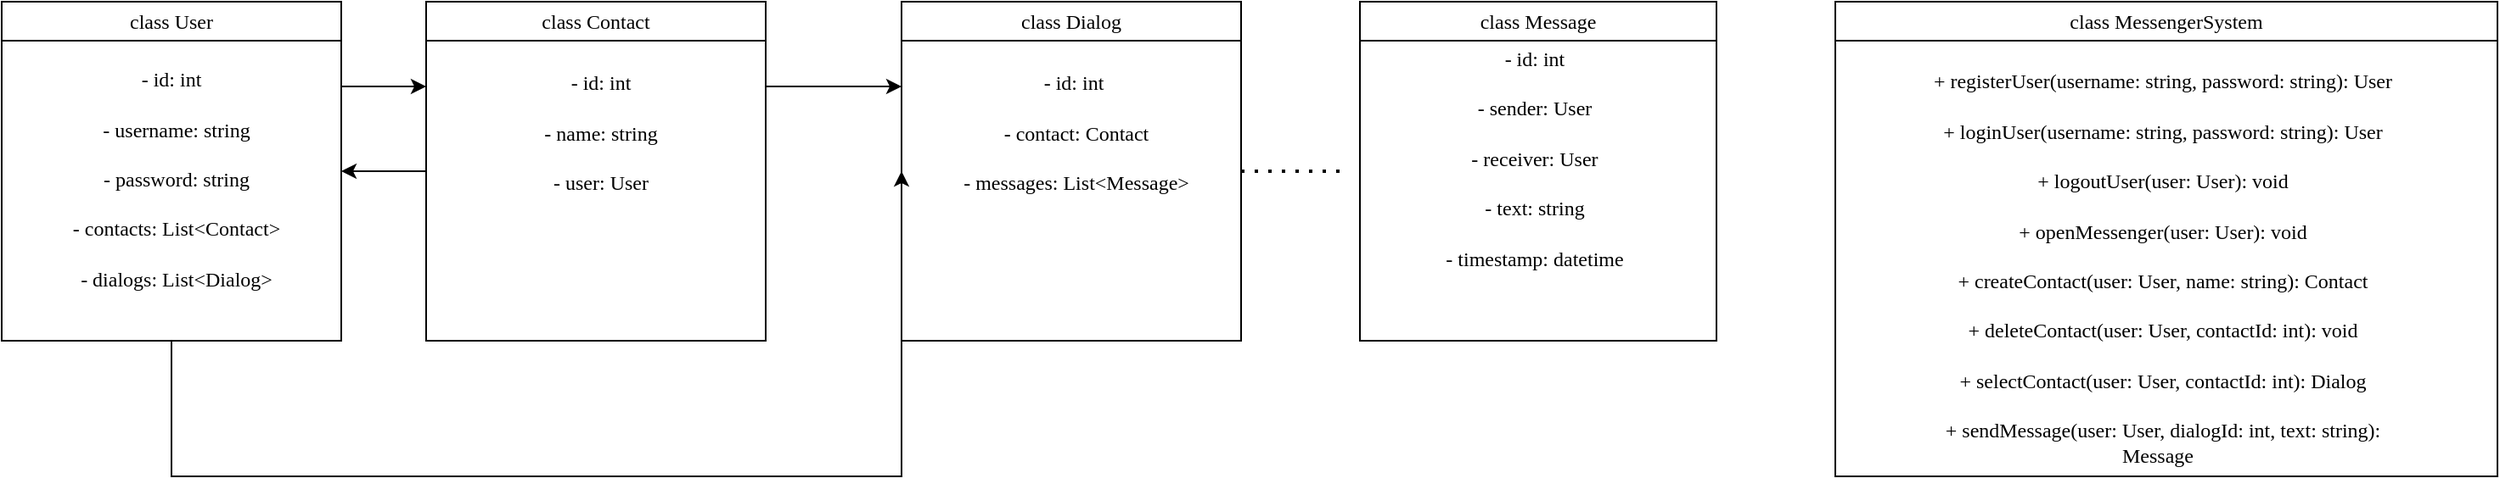 <mxfile version="21.8.0" type="device">
  <diagram name="Страница — 1" id="es6OlIwHIMZEg5LJuYgK">
    <mxGraphModel dx="2927" dy="1641" grid="1" gridSize="10" guides="1" tooltips="1" connect="1" arrows="1" fold="1" page="1" pageScale="1" pageWidth="827" pageHeight="1169" math="0" shadow="0">
      <root>
        <mxCell id="0" />
        <mxCell id="1" parent="0" />
        <mxCell id="F1KoK4S_JvJ648A_gAO2-11" style="edgeStyle=orthogonalEdgeStyle;rounded=0;orthogonalLoop=1;jettySize=auto;html=1;exitX=1;exitY=0.25;exitDx=0;exitDy=0;entryX=0;entryY=0.25;entryDx=0;entryDy=0;" edge="1" parent="1" source="F1KoK4S_JvJ648A_gAO2-1" target="F1KoK4S_JvJ648A_gAO2-2">
          <mxGeometry relative="1" as="geometry" />
        </mxCell>
        <mxCell id="F1KoK4S_JvJ648A_gAO2-13" style="edgeStyle=orthogonalEdgeStyle;rounded=0;orthogonalLoop=1;jettySize=auto;html=1;entryX=0;entryY=0.5;entryDx=0;entryDy=0;" edge="1" parent="1" source="F1KoK4S_JvJ648A_gAO2-1" target="F1KoK4S_JvJ648A_gAO2-3">
          <mxGeometry relative="1" as="geometry">
            <Array as="points">
              <mxPoint x="170" y="640" />
              <mxPoint x="600" y="640" />
            </Array>
          </mxGeometry>
        </mxCell>
        <mxCell id="F1KoK4S_JvJ648A_gAO2-1" value="&lt;p style=&quot;margin: 0px; font-style: normal; font-variant-caps: normal; font-weight: normal; font-stretch: normal; line-height: normal; font-family: &amp;quot;.AppleSystemUIFontMonospaced&amp;quot;; font-size-adjust: none; font-kerning: auto; font-variant-alternates: normal; font-variant-ligatures: normal; font-variant-numeric: normal; font-variant-east-asian: normal; font-variant-position: normal; font-feature-settings: normal; font-optical-sizing: auto; font-variation-settings: normal;&quot;&gt;class User&lt;/p&gt;" style="swimlane;whiteSpace=wrap;html=1;" vertex="1" parent="1">
          <mxGeometry x="70" y="360" width="200" height="200" as="geometry" />
        </mxCell>
        <mxCell id="F1KoK4S_JvJ648A_gAO2-6" value="&lt;p style=&quot;margin: 0px; font-style: normal; font-variant-caps: normal; font-stretch: normal; line-height: normal; font-family: &amp;quot;.AppleSystemUIFontMonospaced&amp;quot;; font-size-adjust: none; font-kerning: auto; font-variant-alternates: normal; font-variant-ligatures: normal; font-variant-numeric: normal; font-variant-east-asian: normal; font-variant-position: normal; font-feature-settings: normal; font-optical-sizing: auto; font-variation-settings: normal;&quot;&gt;- id: int&lt;/p&gt;&lt;br/&gt;&lt;p style=&quot;margin: 0px; font-style: normal; font-variant-caps: normal; font-stretch: normal; line-height: normal; font-family: &amp;quot;.AppleSystemUIFontMonospaced&amp;quot;; font-size-adjust: none; font-kerning: auto; font-variant-alternates: normal; font-variant-ligatures: normal; font-variant-numeric: normal; font-variant-east-asian: normal; font-variant-position: normal; font-feature-settings: normal; font-optical-sizing: auto; font-variation-settings: normal;&quot;&gt;&amp;nbsp; - username: string&lt;/p&gt;&lt;br/&gt;&lt;p style=&quot;margin: 0px; font-style: normal; font-variant-caps: normal; font-stretch: normal; line-height: normal; font-family: &amp;quot;.AppleSystemUIFontMonospaced&amp;quot;; font-size-adjust: none; font-kerning: auto; font-variant-alternates: normal; font-variant-ligatures: normal; font-variant-numeric: normal; font-variant-east-asian: normal; font-variant-position: normal; font-feature-settings: normal; font-optical-sizing: auto; font-variation-settings: normal;&quot;&gt;&amp;nbsp; - password: string&lt;/p&gt;&lt;br/&gt;&lt;p style=&quot;margin: 0px; font-style: normal; font-variant-caps: normal; font-stretch: normal; line-height: normal; font-family: &amp;quot;.AppleSystemUIFontMonospaced&amp;quot;; font-size-adjust: none; font-kerning: auto; font-variant-alternates: normal; font-variant-ligatures: normal; font-variant-numeric: normal; font-variant-east-asian: normal; font-variant-position: normal; font-feature-settings: normal; font-optical-sizing: auto; font-variation-settings: normal;&quot;&gt;&amp;nbsp; - contacts: List&amp;lt;Contact&amp;gt;&lt;/p&gt;&lt;br/&gt;&lt;p style=&quot;margin: 0px; font-style: normal; font-variant-caps: normal; font-stretch: normal; line-height: normal; font-family: &amp;quot;.AppleSystemUIFontMonospaced&amp;quot;; font-size-adjust: none; font-kerning: auto; font-variant-alternates: normal; font-variant-ligatures: normal; font-variant-numeric: normal; font-variant-east-asian: normal; font-variant-position: normal; font-feature-settings: normal; font-optical-sizing: auto; font-variation-settings: normal;&quot;&gt;&amp;nbsp; - dialogs: List&amp;lt;Dialog&amp;gt;&lt;/p&gt;" style="text;html=1;strokeColor=none;fillColor=none;align=center;verticalAlign=middle;whiteSpace=wrap;rounded=0;" vertex="1" parent="F1KoK4S_JvJ648A_gAO2-1">
          <mxGeometry x="30" y="90" width="140" height="30" as="geometry" />
        </mxCell>
        <mxCell id="F1KoK4S_JvJ648A_gAO2-12" style="edgeStyle=orthogonalEdgeStyle;rounded=0;orthogonalLoop=1;jettySize=auto;html=1;exitX=1;exitY=0.25;exitDx=0;exitDy=0;entryX=0;entryY=0.25;entryDx=0;entryDy=0;" edge="1" parent="1" source="F1KoK4S_JvJ648A_gAO2-2" target="F1KoK4S_JvJ648A_gAO2-3">
          <mxGeometry relative="1" as="geometry" />
        </mxCell>
        <mxCell id="F1KoK4S_JvJ648A_gAO2-15" style="edgeStyle=orthogonalEdgeStyle;rounded=0;orthogonalLoop=1;jettySize=auto;html=1;exitX=0;exitY=0.5;exitDx=0;exitDy=0;" edge="1" parent="1" source="F1KoK4S_JvJ648A_gAO2-2">
          <mxGeometry relative="1" as="geometry">
            <mxPoint x="270" y="460" as="targetPoint" />
          </mxGeometry>
        </mxCell>
        <mxCell id="F1KoK4S_JvJ648A_gAO2-2" value="&lt;p style=&quot;margin: 0px; font-style: normal; font-variant-caps: normal; font-weight: normal; font-stretch: normal; line-height: normal; font-family: &amp;quot;.AppleSystemUIFontMonospaced&amp;quot;; font-size-adjust: none; font-kerning: auto; font-variant-alternates: normal; font-variant-ligatures: normal; font-variant-numeric: normal; font-variant-east-asian: normal; font-variant-position: normal; font-feature-settings: normal; font-optical-sizing: auto; font-variation-settings: normal;&quot;&gt;class Contact&lt;/p&gt;" style="swimlane;whiteSpace=wrap;html=1;" vertex="1" parent="1">
          <mxGeometry x="320" y="360" width="200" height="200" as="geometry" />
        </mxCell>
        <mxCell id="F1KoK4S_JvJ648A_gAO2-7" value="&lt;p style=&quot;margin: 0px; font-style: normal; font-variant-caps: normal; font-stretch: normal; line-height: normal; font-family: &amp;quot;.AppleSystemUIFontMonospaced&amp;quot;; font-size-adjust: none; font-kerning: auto; font-variant-alternates: normal; font-variant-ligatures: normal; font-variant-numeric: normal; font-variant-east-asian: normal; font-variant-position: normal; font-feature-settings: normal; font-optical-sizing: auto; font-variation-settings: normal;&quot;&gt;&amp;nbsp; - id: int&lt;/p&gt;&lt;br/&gt;&lt;p style=&quot;margin: 0px; font-style: normal; font-variant-caps: normal; font-stretch: normal; line-height: normal; font-family: &amp;quot;.AppleSystemUIFontMonospaced&amp;quot;; font-size-adjust: none; font-kerning: auto; font-variant-alternates: normal; font-variant-ligatures: normal; font-variant-numeric: normal; font-variant-east-asian: normal; font-variant-position: normal; font-feature-settings: normal; font-optical-sizing: auto; font-variation-settings: normal;&quot;&gt;&amp;nbsp; - name: string&lt;/p&gt;&lt;br/&gt;&lt;p style=&quot;margin: 0px; font-style: normal; font-variant-caps: normal; font-stretch: normal; line-height: normal; font-family: &amp;quot;.AppleSystemUIFontMonospaced&amp;quot;; font-size-adjust: none; font-kerning: auto; font-variant-alternates: normal; font-variant-ligatures: normal; font-variant-numeric: normal; font-variant-east-asian: normal; font-variant-position: normal; font-feature-settings: normal; font-optical-sizing: auto; font-variation-settings: normal;&quot;&gt;&amp;nbsp; - user: User&lt;/p&gt;&lt;div&gt;&lt;br&gt;&lt;/div&gt;" style="text;html=1;strokeColor=none;fillColor=none;align=center;verticalAlign=middle;whiteSpace=wrap;rounded=0;" vertex="1" parent="F1KoK4S_JvJ648A_gAO2-2">
          <mxGeometry x="60" y="70" width="80" height="30" as="geometry" />
        </mxCell>
        <mxCell id="F1KoK4S_JvJ648A_gAO2-3" value="&lt;p style=&quot;margin: 0px; font-style: normal; font-variant-caps: normal; font-weight: normal; font-stretch: normal; line-height: normal; font-family: &amp;quot;.AppleSystemUIFontMonospaced&amp;quot;; font-size-adjust: none; font-kerning: auto; font-variant-alternates: normal; font-variant-ligatures: normal; font-variant-numeric: normal; font-variant-east-asian: normal; font-variant-position: normal; font-feature-settings: normal; font-optical-sizing: auto; font-variation-settings: normal;&quot;&gt;class Dialog&lt;/p&gt;" style="swimlane;whiteSpace=wrap;html=1;" vertex="1" parent="1">
          <mxGeometry x="600" y="360" width="200" height="200" as="geometry" />
        </mxCell>
        <mxCell id="F1KoK4S_JvJ648A_gAO2-8" value="&lt;p style=&quot;margin: 0px; font-style: normal; font-variant-caps: normal; font-stretch: normal; line-height: normal; font-family: &amp;quot;.AppleSystemUIFontMonospaced&amp;quot;; font-size-adjust: none; font-kerning: auto; font-variant-alternates: normal; font-variant-ligatures: normal; font-variant-numeric: normal; font-variant-east-asian: normal; font-variant-position: normal; font-feature-settings: normal; font-optical-sizing: auto; font-variation-settings: normal;&quot;&gt;&amp;nbsp;- id: int&lt;/p&gt;&lt;br/&gt;&lt;p style=&quot;margin: 0px; font-style: normal; font-variant-caps: normal; font-stretch: normal; line-height: normal; font-family: &amp;quot;.AppleSystemUIFontMonospaced&amp;quot;; font-size-adjust: none; font-kerning: auto; font-variant-alternates: normal; font-variant-ligatures: normal; font-variant-numeric: normal; font-variant-east-asian: normal; font-variant-position: normal; font-feature-settings: normal; font-optical-sizing: auto; font-variation-settings: normal;&quot;&gt;&amp;nbsp; - contact: Contact&lt;/p&gt;&lt;br/&gt;&lt;p style=&quot;margin: 0px; font-style: normal; font-variant-caps: normal; font-stretch: normal; line-height: normal; font-family: &amp;quot;.AppleSystemUIFontMonospaced&amp;quot;; font-size-adjust: none; font-kerning: auto; font-variant-alternates: normal; font-variant-ligatures: normal; font-variant-numeric: normal; font-variant-east-asian: normal; font-variant-position: normal; font-feature-settings: normal; font-optical-sizing: auto; font-variation-settings: normal;&quot;&gt;&amp;nbsp; - messages: List&amp;lt;Message&amp;gt;&lt;/p&gt;&lt;div&gt;&lt;br&gt;&lt;/div&gt;" style="text;html=1;strokeColor=none;fillColor=none;align=center;verticalAlign=middle;whiteSpace=wrap;rounded=0;" vertex="1" parent="F1KoK4S_JvJ648A_gAO2-3">
          <mxGeometry x="20" y="70" width="160" height="30" as="geometry" />
        </mxCell>
        <mxCell id="F1KoK4S_JvJ648A_gAO2-4" value="&lt;p style=&quot;margin: 0px; font-style: normal; font-variant-caps: normal; font-weight: normal; font-stretch: normal; line-height: normal; font-family: &amp;quot;.AppleSystemUIFontMonospaced&amp;quot;; font-size-adjust: none; font-kerning: auto; font-variant-alternates: normal; font-variant-ligatures: normal; font-variant-numeric: normal; font-variant-east-asian: normal; font-variant-position: normal; font-feature-settings: normal; font-optical-sizing: auto; font-variation-settings: normal;&quot;&gt;class Message&lt;/p&gt;" style="swimlane;whiteSpace=wrap;html=1;" vertex="1" parent="1">
          <mxGeometry x="870" y="360" width="210" height="200" as="geometry" />
        </mxCell>
        <mxCell id="F1KoK4S_JvJ648A_gAO2-9" value="&lt;p style=&quot;margin: 0px; font-style: normal; font-variant-caps: normal; font-stretch: normal; line-height: normal; font-family: &amp;quot;.AppleSystemUIFontMonospaced&amp;quot;; font-size-adjust: none; font-kerning: auto; font-variant-alternates: normal; font-variant-ligatures: normal; font-variant-numeric: normal; font-variant-east-asian: normal; font-variant-position: normal; font-feature-settings: normal; font-optical-sizing: auto; font-variation-settings: normal;&quot;&gt;&amp;nbsp; - id: int&lt;/p&gt;&lt;br/&gt;&lt;p style=&quot;margin: 0px; font-style: normal; font-variant-caps: normal; font-stretch: normal; line-height: normal; font-family: &amp;quot;.AppleSystemUIFontMonospaced&amp;quot;; font-size-adjust: none; font-kerning: auto; font-variant-alternates: normal; font-variant-ligatures: normal; font-variant-numeric: normal; font-variant-east-asian: normal; font-variant-position: normal; font-feature-settings: normal; font-optical-sizing: auto; font-variation-settings: normal;&quot;&gt;&amp;nbsp; - sender: User&lt;/p&gt;&lt;br/&gt;&lt;p style=&quot;margin: 0px; font-style: normal; font-variant-caps: normal; font-stretch: normal; line-height: normal; font-family: &amp;quot;.AppleSystemUIFontMonospaced&amp;quot;; font-size-adjust: none; font-kerning: auto; font-variant-alternates: normal; font-variant-ligatures: normal; font-variant-numeric: normal; font-variant-east-asian: normal; font-variant-position: normal; font-feature-settings: normal; font-optical-sizing: auto; font-variation-settings: normal;&quot;&gt;&amp;nbsp; - receiver: User&lt;/p&gt;&lt;br/&gt;&lt;p style=&quot;margin: 0px; font-style: normal; font-variant-caps: normal; font-stretch: normal; line-height: normal; font-family: &amp;quot;.AppleSystemUIFontMonospaced&amp;quot;; font-size-adjust: none; font-kerning: auto; font-variant-alternates: normal; font-variant-ligatures: normal; font-variant-numeric: normal; font-variant-east-asian: normal; font-variant-position: normal; font-feature-settings: normal; font-optical-sizing: auto; font-variation-settings: normal;&quot;&gt;&amp;nbsp; - text: string&lt;/p&gt;&lt;br/&gt;&lt;p style=&quot;margin: 0px; font-style: normal; font-variant-caps: normal; font-stretch: normal; line-height: normal; font-family: &amp;quot;.AppleSystemUIFontMonospaced&amp;quot;; font-size-adjust: none; font-kerning: auto; font-variant-alternates: normal; font-variant-ligatures: normal; font-variant-numeric: normal; font-variant-east-asian: normal; font-variant-position: normal; font-feature-settings: normal; font-optical-sizing: auto; font-variation-settings: normal;&quot;&gt;&amp;nbsp; - timestamp: datetime&lt;/p&gt;&lt;div&gt;&lt;br&gt;&lt;/div&gt;" style="text;html=1;strokeColor=none;fillColor=none;align=center;verticalAlign=middle;whiteSpace=wrap;rounded=0;" vertex="1" parent="F1KoK4S_JvJ648A_gAO2-4">
          <mxGeometry x="-10" y="85" width="220" height="30" as="geometry" />
        </mxCell>
        <mxCell id="F1KoK4S_JvJ648A_gAO2-5" value="&lt;p style=&quot;margin: 0px; font-style: normal; font-variant-caps: normal; font-weight: normal; font-stretch: normal; line-height: normal; font-family: &amp;quot;.AppleSystemUIFontMonospaced&amp;quot;; font-size-adjust: none; font-kerning: auto; font-variant-alternates: normal; font-variant-ligatures: normal; font-variant-numeric: normal; font-variant-east-asian: normal; font-variant-position: normal; font-feature-settings: normal; font-optical-sizing: auto; font-variation-settings: normal;&quot;&gt;class MessengerSystem&lt;/p&gt;" style="swimlane;whiteSpace=wrap;html=1;" vertex="1" parent="1">
          <mxGeometry x="1150" y="360" width="390" height="280" as="geometry" />
        </mxCell>
        <mxCell id="F1KoK4S_JvJ648A_gAO2-10" value="&lt;p style=&quot;margin: 0px; font-style: normal; font-variant-caps: normal; font-stretch: normal; line-height: normal; font-family: &amp;quot;.AppleSystemUIFontMonospaced&amp;quot;; font-size-adjust: none; font-kerning: auto; font-variant-alternates: normal; font-variant-ligatures: normal; font-variant-numeric: normal; font-variant-east-asian: normal; font-variant-position: normal; font-feature-settings: normal; font-optical-sizing: auto; font-variation-settings: normal;&quot;&gt;&amp;nbsp; + registerUser(username: string, password: string): User&lt;/p&gt;&lt;br/&gt;&lt;p style=&quot;margin: 0px; font-style: normal; font-variant-caps: normal; font-stretch: normal; line-height: normal; font-family: &amp;quot;.AppleSystemUIFontMonospaced&amp;quot;; font-size-adjust: none; font-kerning: auto; font-variant-alternates: normal; font-variant-ligatures: normal; font-variant-numeric: normal; font-variant-east-asian: normal; font-variant-position: normal; font-feature-settings: normal; font-optical-sizing: auto; font-variation-settings: normal;&quot;&gt;&amp;nbsp; + loginUser(username: string, password: string): User&lt;/p&gt;&lt;br/&gt;&lt;p style=&quot;margin: 0px; font-style: normal; font-variant-caps: normal; font-stretch: normal; line-height: normal; font-family: &amp;quot;.AppleSystemUIFontMonospaced&amp;quot;; font-size-adjust: none; font-kerning: auto; font-variant-alternates: normal; font-variant-ligatures: normal; font-variant-numeric: normal; font-variant-east-asian: normal; font-variant-position: normal; font-feature-settings: normal; font-optical-sizing: auto; font-variation-settings: normal;&quot;&gt;&amp;nbsp; + logoutUser(user: User): void&lt;/p&gt;&lt;br/&gt;&lt;p style=&quot;margin: 0px; font-style: normal; font-variant-caps: normal; font-stretch: normal; line-height: normal; font-family: &amp;quot;.AppleSystemUIFontMonospaced&amp;quot;; font-size-adjust: none; font-kerning: auto; font-variant-alternates: normal; font-variant-ligatures: normal; font-variant-numeric: normal; font-variant-east-asian: normal; font-variant-position: normal; font-feature-settings: normal; font-optical-sizing: auto; font-variation-settings: normal;&quot;&gt;&amp;nbsp; + openMessenger(user: User): void&lt;/p&gt;&lt;br/&gt;&lt;p style=&quot;margin: 0px; font-style: normal; font-variant-caps: normal; font-stretch: normal; line-height: normal; font-family: &amp;quot;.AppleSystemUIFontMonospaced&amp;quot;; font-size-adjust: none; font-kerning: auto; font-variant-alternates: normal; font-variant-ligatures: normal; font-variant-numeric: normal; font-variant-east-asian: normal; font-variant-position: normal; font-feature-settings: normal; font-optical-sizing: auto; font-variation-settings: normal;&quot;&gt;&amp;nbsp; + createContact(user: User, name: string): Contact&lt;/p&gt;&lt;br/&gt;&lt;p style=&quot;margin: 0px; font-style: normal; font-variant-caps: normal; font-stretch: normal; line-height: normal; font-family: &amp;quot;.AppleSystemUIFontMonospaced&amp;quot;; font-size-adjust: none; font-kerning: auto; font-variant-alternates: normal; font-variant-ligatures: normal; font-variant-numeric: normal; font-variant-east-asian: normal; font-variant-position: normal; font-feature-settings: normal; font-optical-sizing: auto; font-variation-settings: normal;&quot;&gt;&amp;nbsp; + deleteContact(user: User, contactId: int): void&lt;/p&gt;&lt;br/&gt;&lt;p style=&quot;margin: 0px; font-style: normal; font-variant-caps: normal; font-stretch: normal; line-height: normal; font-family: &amp;quot;.AppleSystemUIFontMonospaced&amp;quot;; font-size-adjust: none; font-kerning: auto; font-variant-alternates: normal; font-variant-ligatures: normal; font-variant-numeric: normal; font-variant-east-asian: normal; font-variant-position: normal; font-feature-settings: normal; font-optical-sizing: auto; font-variation-settings: normal;&quot;&gt;&amp;nbsp; + selectContact(user: User, contactId: int): Dialog&lt;/p&gt;&lt;br/&gt;&lt;p style=&quot;margin: 0px; font-style: normal; font-variant-caps: normal; font-stretch: normal; line-height: normal; font-family: &amp;quot;.AppleSystemUIFontMonospaced&amp;quot;; font-size-adjust: none; font-kerning: auto; font-variant-alternates: normal; font-variant-ligatures: normal; font-variant-numeric: normal; font-variant-east-asian: normal; font-variant-position: normal; font-feature-settings: normal; font-optical-sizing: auto; font-variation-settings: normal;&quot;&gt;&amp;nbsp; + sendMessage(user: User, dialogId: int, text: string): Message&lt;/p&gt;&lt;div&gt;&lt;br&gt;&lt;/div&gt;" style="text;html=1;strokeColor=none;fillColor=none;align=center;verticalAlign=middle;whiteSpace=wrap;rounded=0;" vertex="1" parent="F1KoK4S_JvJ648A_gAO2-5">
          <mxGeometry x="40" y="150" width="300" height="30" as="geometry" />
        </mxCell>
        <mxCell id="F1KoK4S_JvJ648A_gAO2-16" value="" style="endArrow=none;dashed=1;html=1;dashPattern=1 3;strokeWidth=2;rounded=0;exitX=1;exitY=0.5;exitDx=0;exitDy=0;" edge="1" parent="1" source="F1KoK4S_JvJ648A_gAO2-3" target="F1KoK4S_JvJ648A_gAO2-9">
          <mxGeometry width="50" height="50" relative="1" as="geometry">
            <mxPoint x="710" y="620" as="sourcePoint" />
            <mxPoint x="760" y="570" as="targetPoint" />
          </mxGeometry>
        </mxCell>
      </root>
    </mxGraphModel>
  </diagram>
</mxfile>
